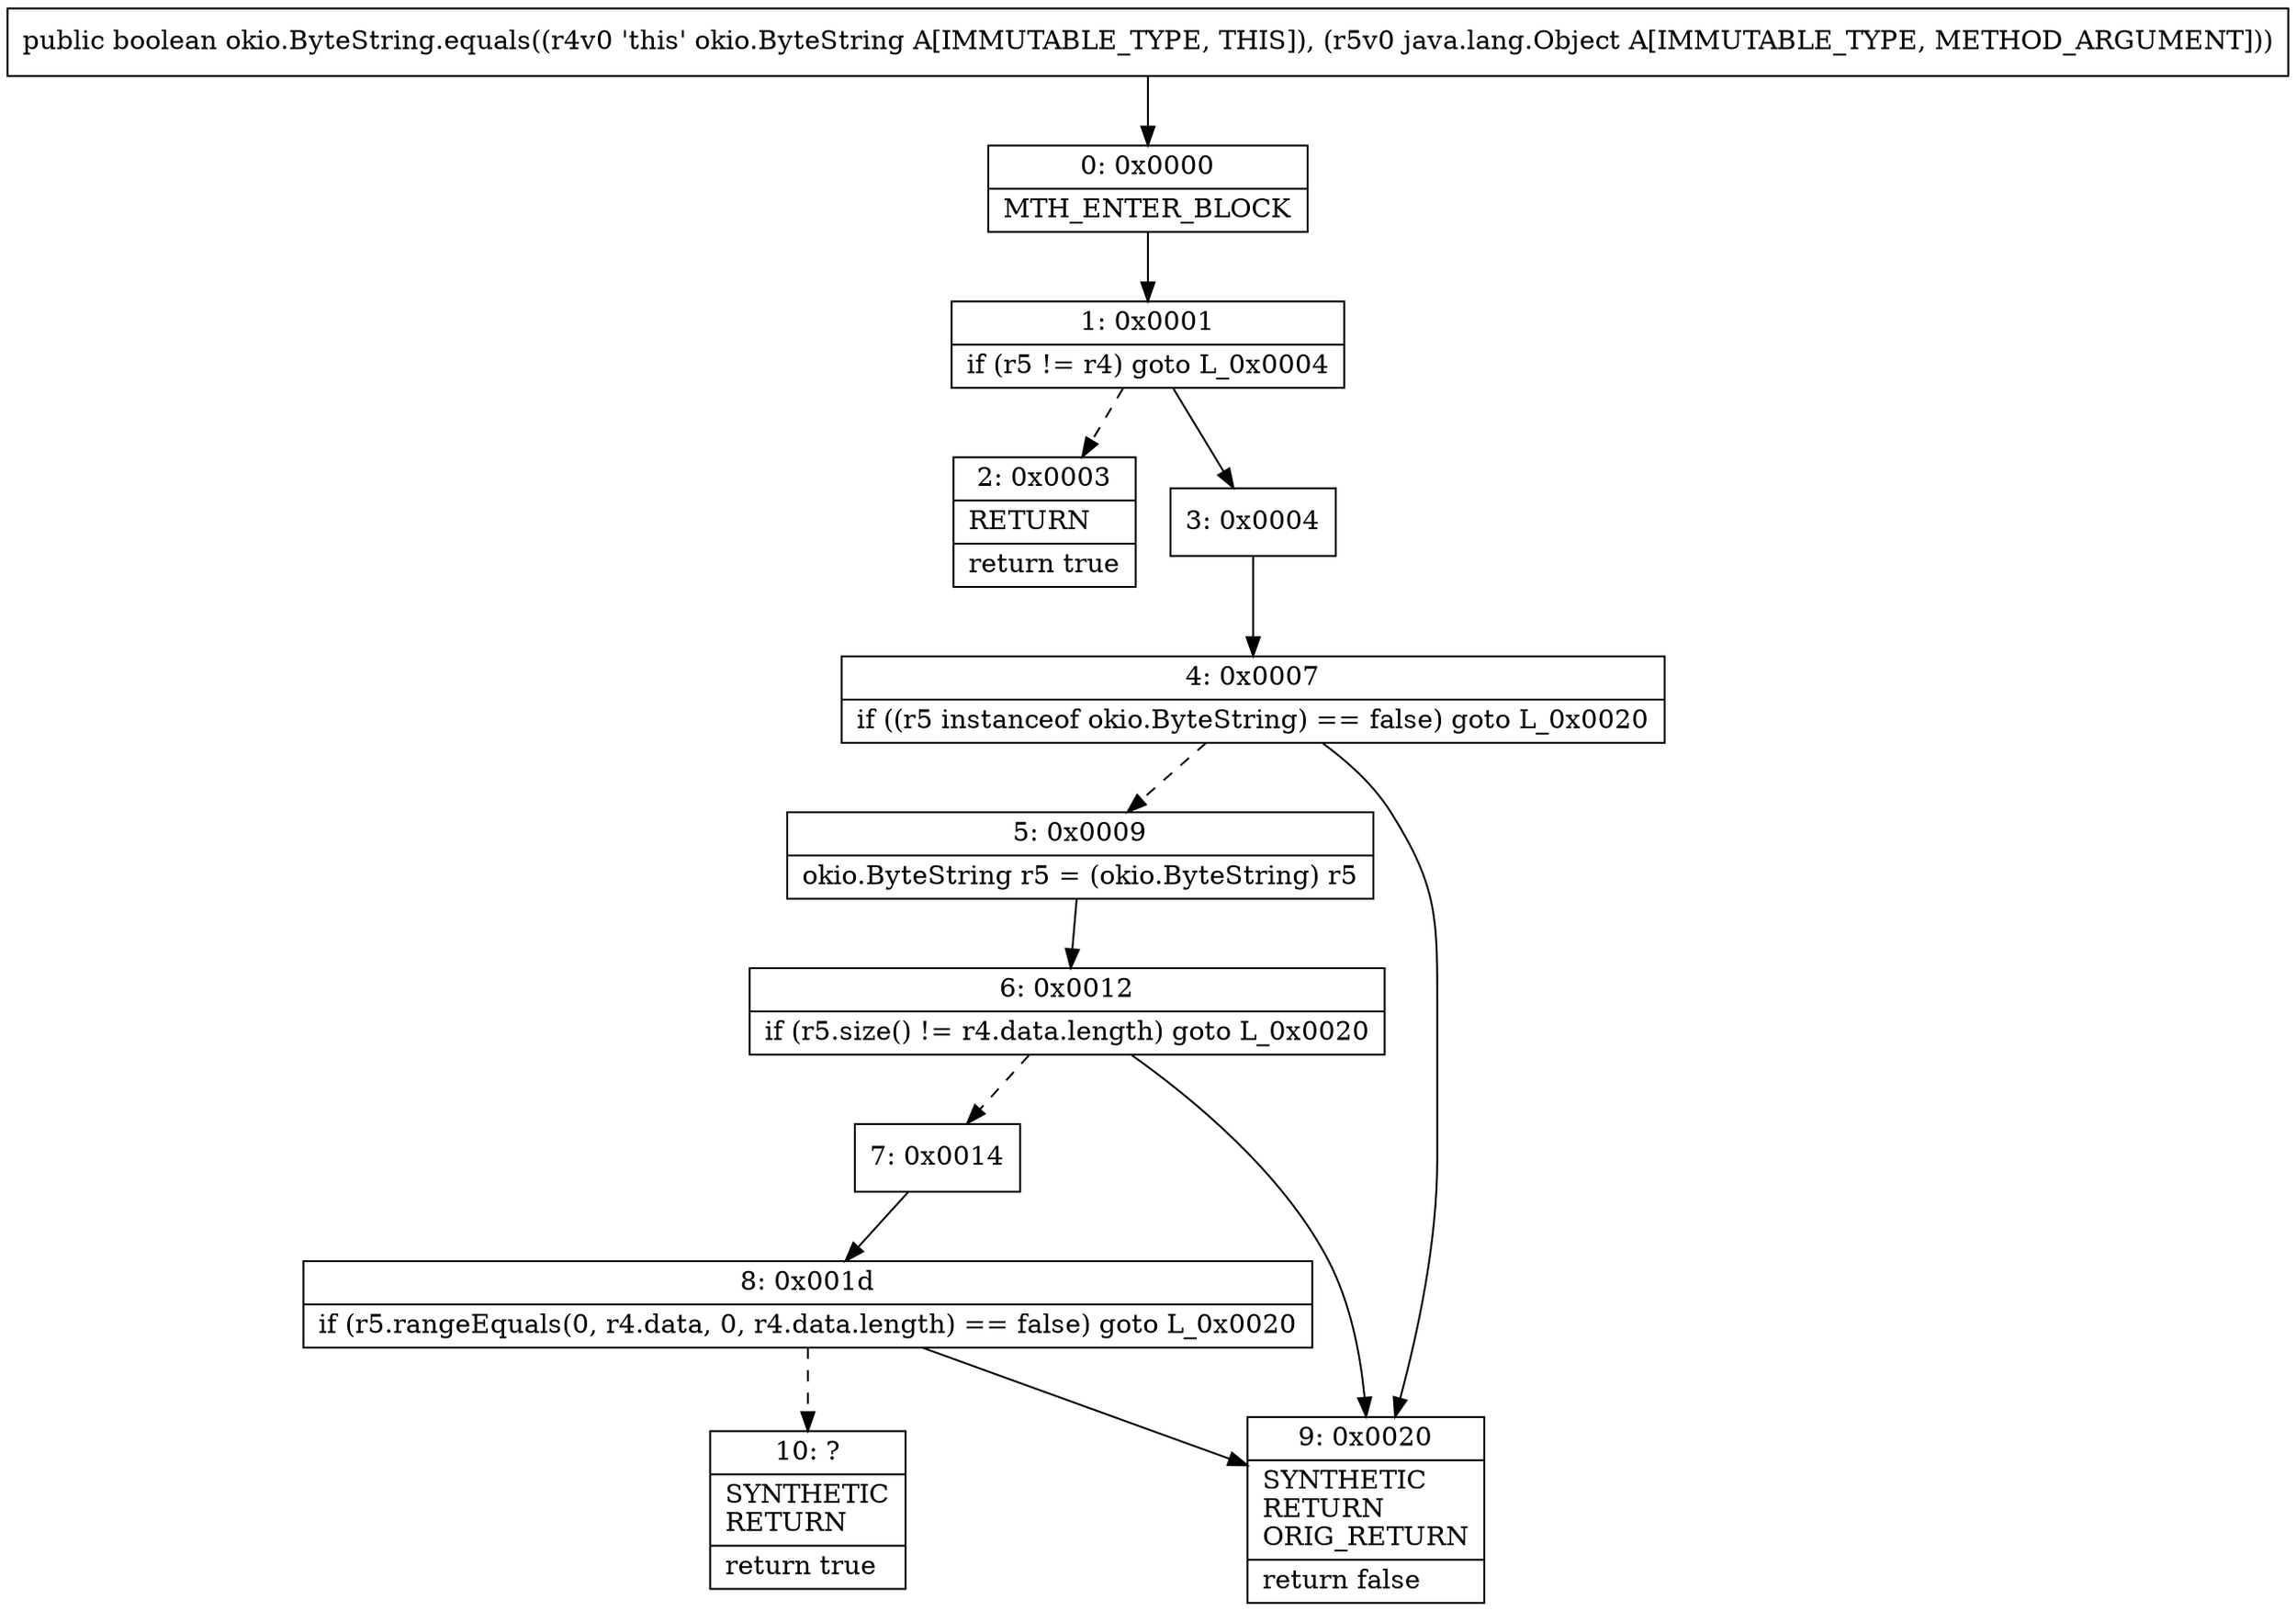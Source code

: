 digraph "CFG forokio.ByteString.equals(Ljava\/lang\/Object;)Z" {
Node_0 [shape=record,label="{0\:\ 0x0000|MTH_ENTER_BLOCK\l}"];
Node_1 [shape=record,label="{1\:\ 0x0001|if (r5 != r4) goto L_0x0004\l}"];
Node_2 [shape=record,label="{2\:\ 0x0003|RETURN\l|return true\l}"];
Node_3 [shape=record,label="{3\:\ 0x0004}"];
Node_4 [shape=record,label="{4\:\ 0x0007|if ((r5 instanceof okio.ByteString) == false) goto L_0x0020\l}"];
Node_5 [shape=record,label="{5\:\ 0x0009|okio.ByteString r5 = (okio.ByteString) r5\l}"];
Node_6 [shape=record,label="{6\:\ 0x0012|if (r5.size() != r4.data.length) goto L_0x0020\l}"];
Node_7 [shape=record,label="{7\:\ 0x0014}"];
Node_8 [shape=record,label="{8\:\ 0x001d|if (r5.rangeEquals(0, r4.data, 0, r4.data.length) == false) goto L_0x0020\l}"];
Node_9 [shape=record,label="{9\:\ 0x0020|SYNTHETIC\lRETURN\lORIG_RETURN\l|return false\l}"];
Node_10 [shape=record,label="{10\:\ ?|SYNTHETIC\lRETURN\l|return true\l}"];
MethodNode[shape=record,label="{public boolean okio.ByteString.equals((r4v0 'this' okio.ByteString A[IMMUTABLE_TYPE, THIS]), (r5v0 java.lang.Object A[IMMUTABLE_TYPE, METHOD_ARGUMENT])) }"];
MethodNode -> Node_0;
Node_0 -> Node_1;
Node_1 -> Node_2[style=dashed];
Node_1 -> Node_3;
Node_3 -> Node_4;
Node_4 -> Node_5[style=dashed];
Node_4 -> Node_9;
Node_5 -> Node_6;
Node_6 -> Node_7[style=dashed];
Node_6 -> Node_9;
Node_7 -> Node_8;
Node_8 -> Node_9;
Node_8 -> Node_10[style=dashed];
}

